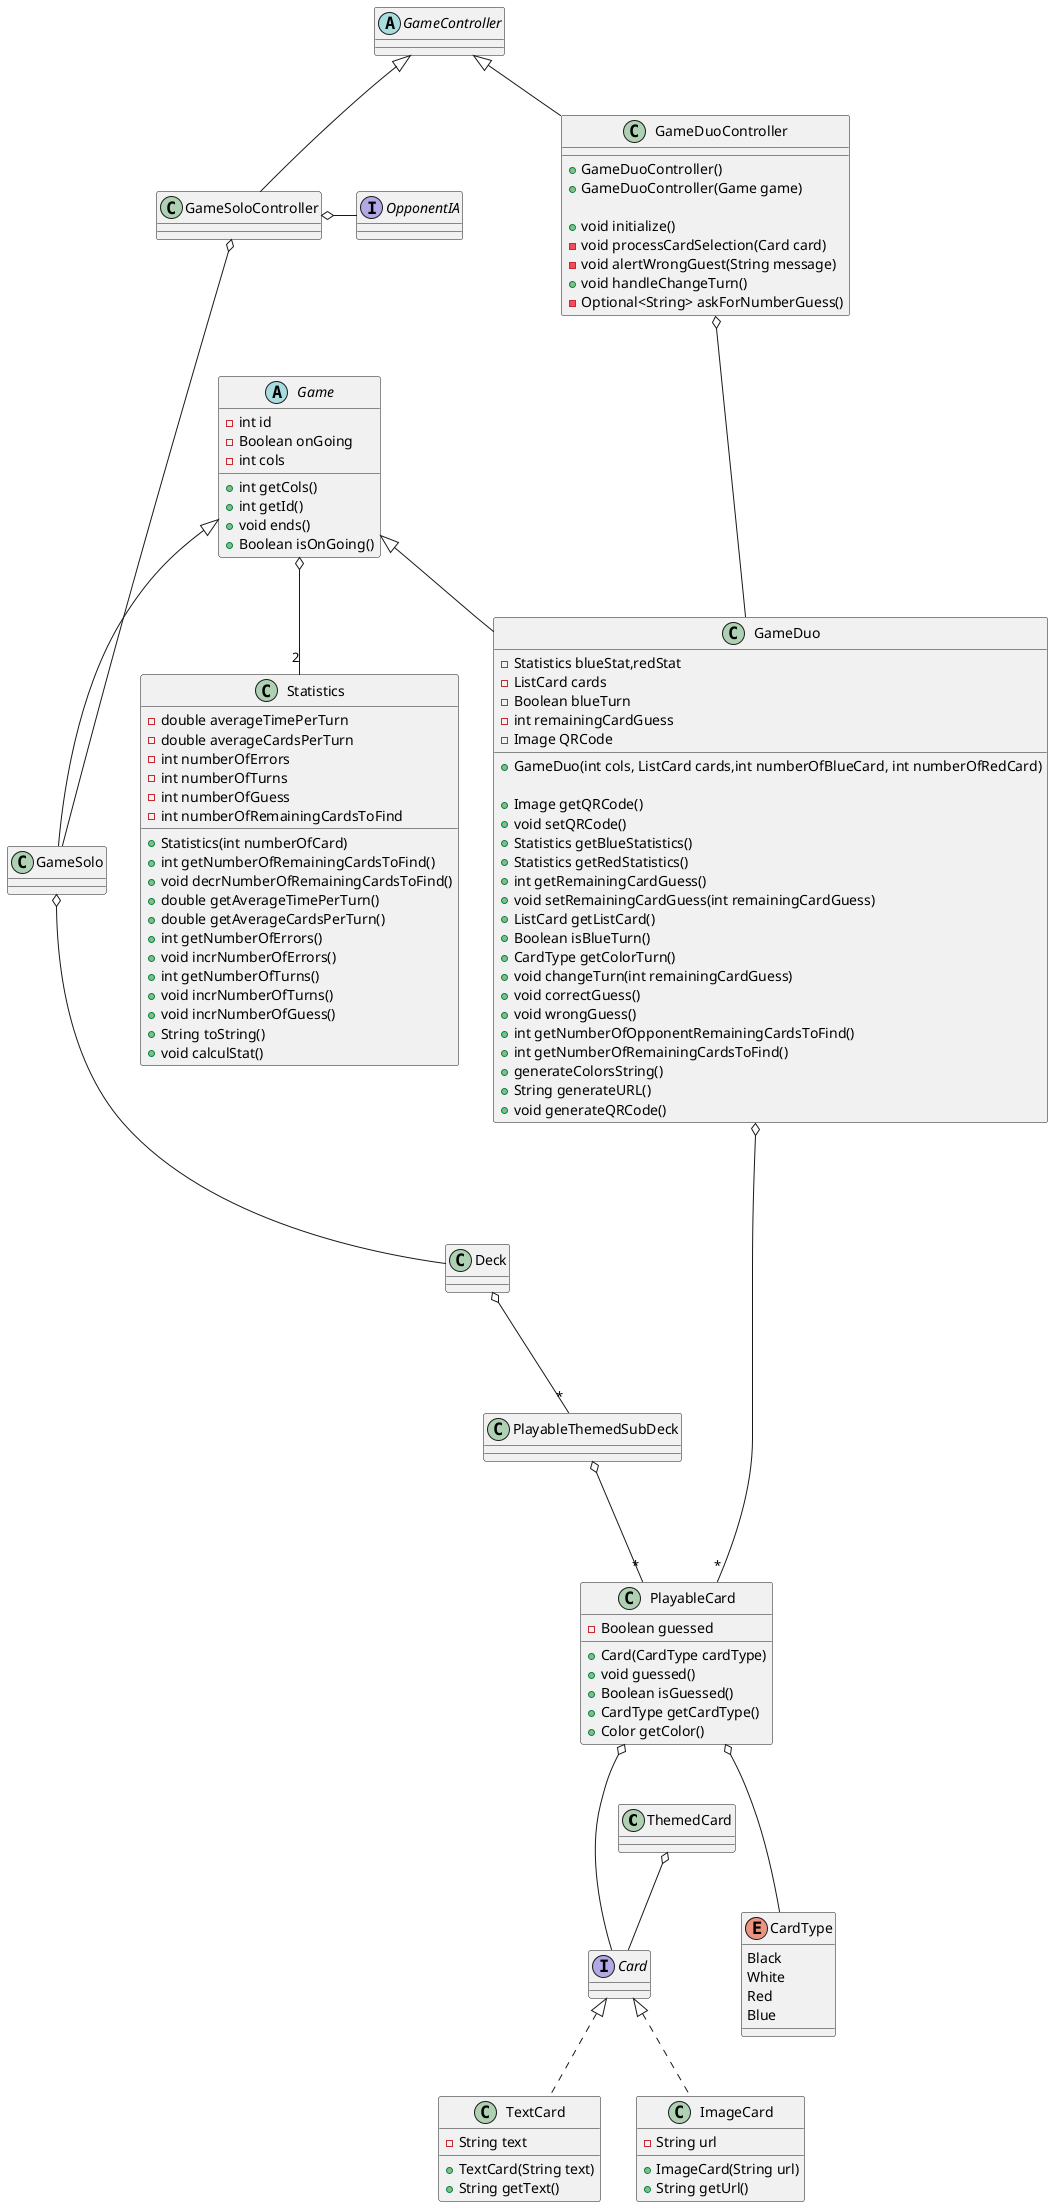 @startuml classes

class ThemedCard

ThemedCard o-- Card


interface Card {
    
}

class TextCard implements Card {
    - String text

    + TextCard(String text)
    + String getText()
}

class ImageCard implements Card {
    - String url

    + ImageCard(String url)
    + String getUrl()
}

class PlayableCard {
    - Boolean guessed

    + Card(CardType cardType)
    + void guessed()
    + Boolean isGuessed()
    + CardType getCardType()
    + Color getColor()
}

PlayableCard o--- CardType
PlayableCard o--- Card

enum CardType {
    Black
    White
    Red
    Blue
}

class Deck

Deck o--- "*" PlayableThemedSubDeck

class PlayableThemedSubDeck

PlayableThemedSubDeck o--- "*" PlayableCard
GameDuo o--- "*" PlayableCard

abstract class GameController {

}

class GameDuoController extends GameController {
    + GameDuoController()
    + GameDuoController(Game game)

    + void initialize()
    - void processCardSelection(Card card)
    - void alertWrongGuest(String message)
    + void handleChangeTurn()
    - Optional<String> askForNumberGuess()
}

abstract class Game {
    - int id
    - Boolean onGoing
    - int cols
    
    + int getCols()
    + int getId()
    + void ends()
    + Boolean isOnGoing()
}

class GameDuo extends Game {
    
    - Statistics blueStat,redStat
    - ListCard cards
    - Boolean blueTurn
    - int remainingCardGuess
    - Image QRCode

    + GameDuo(int cols, ListCard cards,int numberOfBlueCard, int numberOfRedCard)

    + Image getQRCode()
    + void setQRCode()
    + Statistics getBlueStatistics()
    + Statistics getRedStatistics()
    + int getRemainingCardGuess()
    + void setRemainingCardGuess(int remainingCardGuess)
    + ListCard getListCard()
    + Boolean isBlueTurn()
    + CardType getColorTurn()
    + void changeTurn(int remainingCardGuess)
    + void correctGuess()
    + void wrongGuess()
    + int getNumberOfOpponentRemainingCardsToFind()
    + int getNumberOfRemainingCardsToFind()
    + generateColorsString()
    + String generateURL()
    + void generateQRCode()
}

GameDuoController o--- GameDuo

class GameSolo extends Game

GameSoloController o- OpponentIA

interface OpponentIA

GameSoloController o--- GameSolo

class GameSoloController extends GameController

GameSolo o--- Deck

Game o-- "2" Statistics

class Statistics {
    - double averageTimePerTurn
    - double averageCardsPerTurn
    - int numberOfErrors
    - int numberOfTurns
    - int numberOfGuess
    - int numberOfRemainingCardsToFind

    + Statistics(int numberOfCard)
    + int getNumberOfRemainingCardsToFind()
    + void decrNumberOfRemainingCardsToFind()
    + double getAverageTimePerTurn()
    + double getAverageCardsPerTurn()
    + int getNumberOfErrors()
    + void incrNumberOfErrors()
    + int getNumberOfTurns()
    + void incrNumberOfTurns()
    + void incrNumberOfGuess()
    + String toString() 
    + void calculStat()

}

@enduml